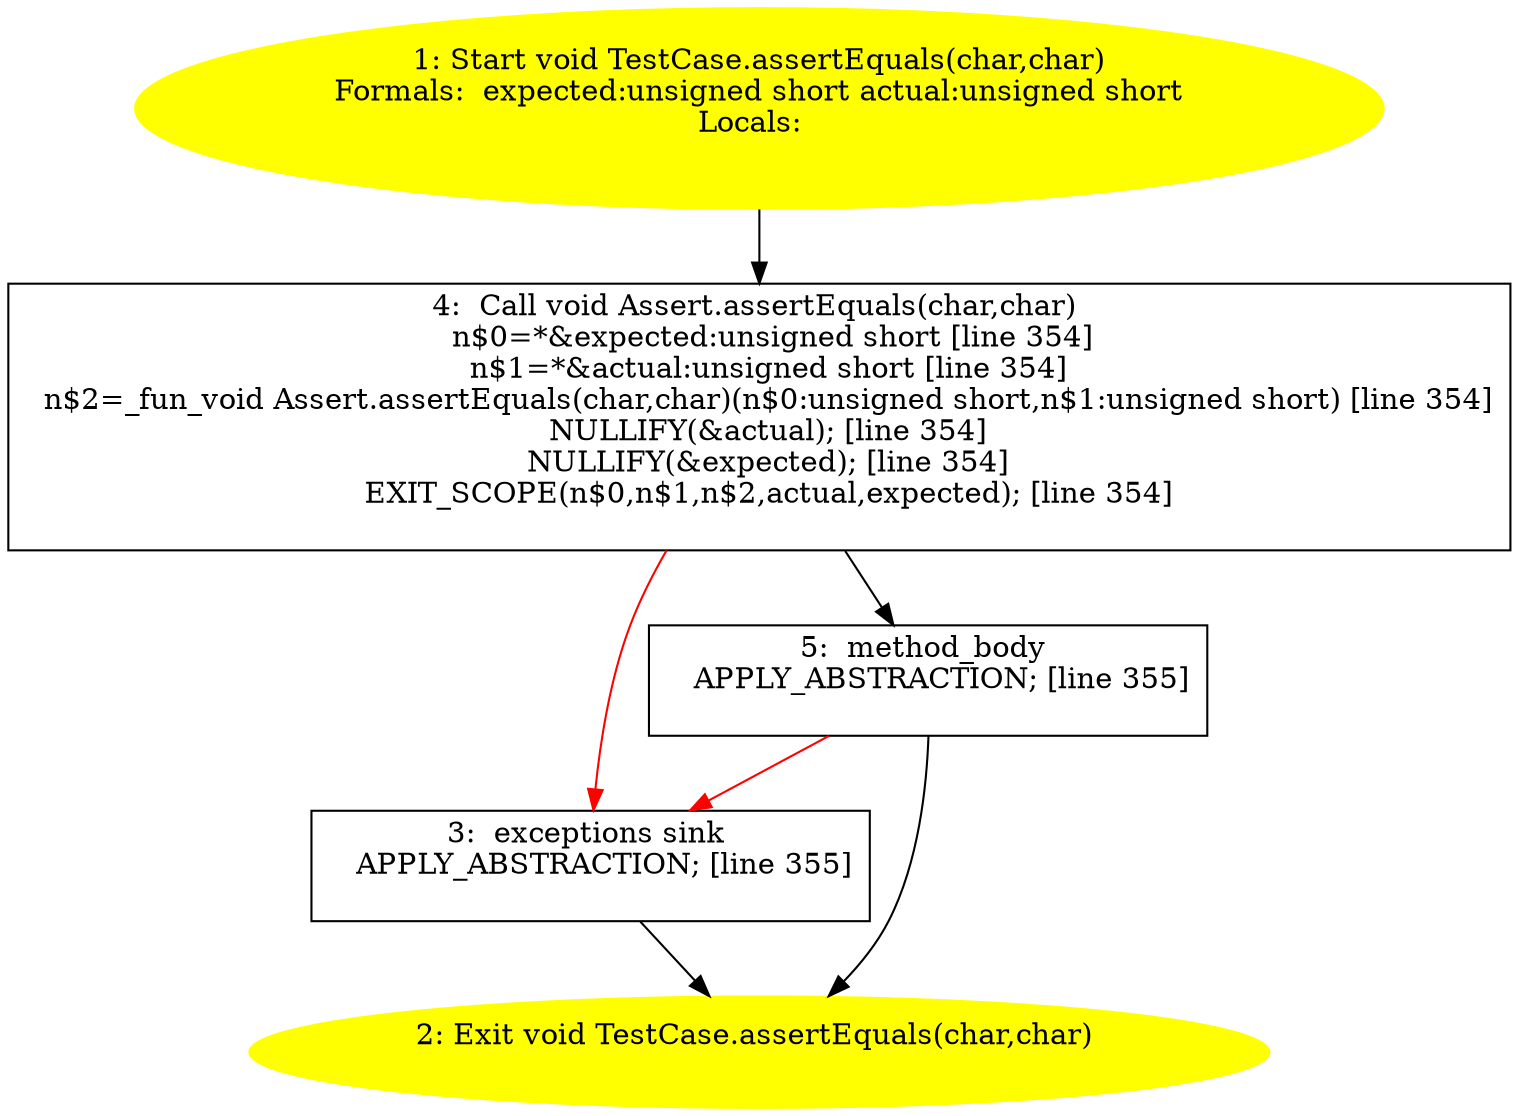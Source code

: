 /* @generated */
digraph cfg {
"junit.framework.TestCase.assertEquals(char,char):void.7aae8441c2be02b5439c0c4a95f55e7c_1" [label="1: Start void TestCase.assertEquals(char,char)\nFormals:  expected:unsigned short actual:unsigned short\nLocals:  \n  " color=yellow style=filled]
	

	 "junit.framework.TestCase.assertEquals(char,char):void.7aae8441c2be02b5439c0c4a95f55e7c_1" -> "junit.framework.TestCase.assertEquals(char,char):void.7aae8441c2be02b5439c0c4a95f55e7c_4" ;
"junit.framework.TestCase.assertEquals(char,char):void.7aae8441c2be02b5439c0c4a95f55e7c_2" [label="2: Exit void TestCase.assertEquals(char,char) \n  " color=yellow style=filled]
	

"junit.framework.TestCase.assertEquals(char,char):void.7aae8441c2be02b5439c0c4a95f55e7c_3" [label="3:  exceptions sink \n   APPLY_ABSTRACTION; [line 355]\n " shape="box"]
	

	 "junit.framework.TestCase.assertEquals(char,char):void.7aae8441c2be02b5439c0c4a95f55e7c_3" -> "junit.framework.TestCase.assertEquals(char,char):void.7aae8441c2be02b5439c0c4a95f55e7c_2" ;
"junit.framework.TestCase.assertEquals(char,char):void.7aae8441c2be02b5439c0c4a95f55e7c_4" [label="4:  Call void Assert.assertEquals(char,char) \n   n$0=*&expected:unsigned short [line 354]\n  n$1=*&actual:unsigned short [line 354]\n  n$2=_fun_void Assert.assertEquals(char,char)(n$0:unsigned short,n$1:unsigned short) [line 354]\n  NULLIFY(&actual); [line 354]\n  NULLIFY(&expected); [line 354]\n  EXIT_SCOPE(n$0,n$1,n$2,actual,expected); [line 354]\n " shape="box"]
	

	 "junit.framework.TestCase.assertEquals(char,char):void.7aae8441c2be02b5439c0c4a95f55e7c_4" -> "junit.framework.TestCase.assertEquals(char,char):void.7aae8441c2be02b5439c0c4a95f55e7c_5" ;
	 "junit.framework.TestCase.assertEquals(char,char):void.7aae8441c2be02b5439c0c4a95f55e7c_4" -> "junit.framework.TestCase.assertEquals(char,char):void.7aae8441c2be02b5439c0c4a95f55e7c_3" [color="red" ];
"junit.framework.TestCase.assertEquals(char,char):void.7aae8441c2be02b5439c0c4a95f55e7c_5" [label="5:  method_body \n   APPLY_ABSTRACTION; [line 355]\n " shape="box"]
	

	 "junit.framework.TestCase.assertEquals(char,char):void.7aae8441c2be02b5439c0c4a95f55e7c_5" -> "junit.framework.TestCase.assertEquals(char,char):void.7aae8441c2be02b5439c0c4a95f55e7c_2" ;
	 "junit.framework.TestCase.assertEquals(char,char):void.7aae8441c2be02b5439c0c4a95f55e7c_5" -> "junit.framework.TestCase.assertEquals(char,char):void.7aae8441c2be02b5439c0c4a95f55e7c_3" [color="red" ];
}
